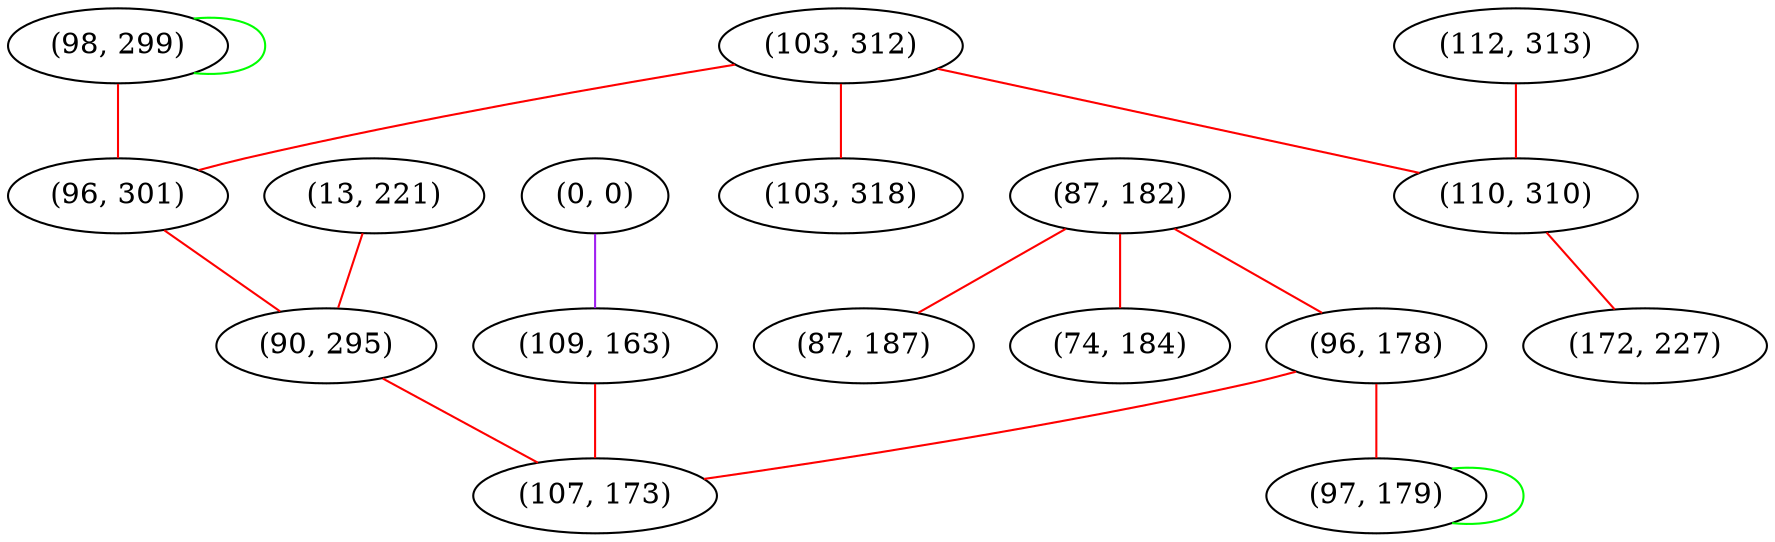 graph "" {
"(0, 0)";
"(109, 163)";
"(98, 299)";
"(87, 182)";
"(103, 312)";
"(96, 301)";
"(96, 178)";
"(112, 313)";
"(103, 318)";
"(97, 179)";
"(13, 221)";
"(87, 187)";
"(90, 295)";
"(74, 184)";
"(110, 310)";
"(172, 227)";
"(107, 173)";
"(0, 0)" -- "(109, 163)"  [color=purple, key=0, weight=4];
"(109, 163)" -- "(107, 173)"  [color=red, key=0, weight=1];
"(98, 299)" -- "(98, 299)"  [color=green, key=0, weight=2];
"(98, 299)" -- "(96, 301)"  [color=red, key=0, weight=1];
"(87, 182)" -- "(74, 184)"  [color=red, key=0, weight=1];
"(87, 182)" -- "(96, 178)"  [color=red, key=0, weight=1];
"(87, 182)" -- "(87, 187)"  [color=red, key=0, weight=1];
"(103, 312)" -- "(103, 318)"  [color=red, key=0, weight=1];
"(103, 312)" -- "(96, 301)"  [color=red, key=0, weight=1];
"(103, 312)" -- "(110, 310)"  [color=red, key=0, weight=1];
"(96, 301)" -- "(90, 295)"  [color=red, key=0, weight=1];
"(96, 178)" -- "(97, 179)"  [color=red, key=0, weight=1];
"(96, 178)" -- "(107, 173)"  [color=red, key=0, weight=1];
"(112, 313)" -- "(110, 310)"  [color=red, key=0, weight=1];
"(97, 179)" -- "(97, 179)"  [color=green, key=0, weight=2];
"(13, 221)" -- "(90, 295)"  [color=red, key=0, weight=1];
"(90, 295)" -- "(107, 173)"  [color=red, key=0, weight=1];
"(110, 310)" -- "(172, 227)"  [color=red, key=0, weight=1];
}
